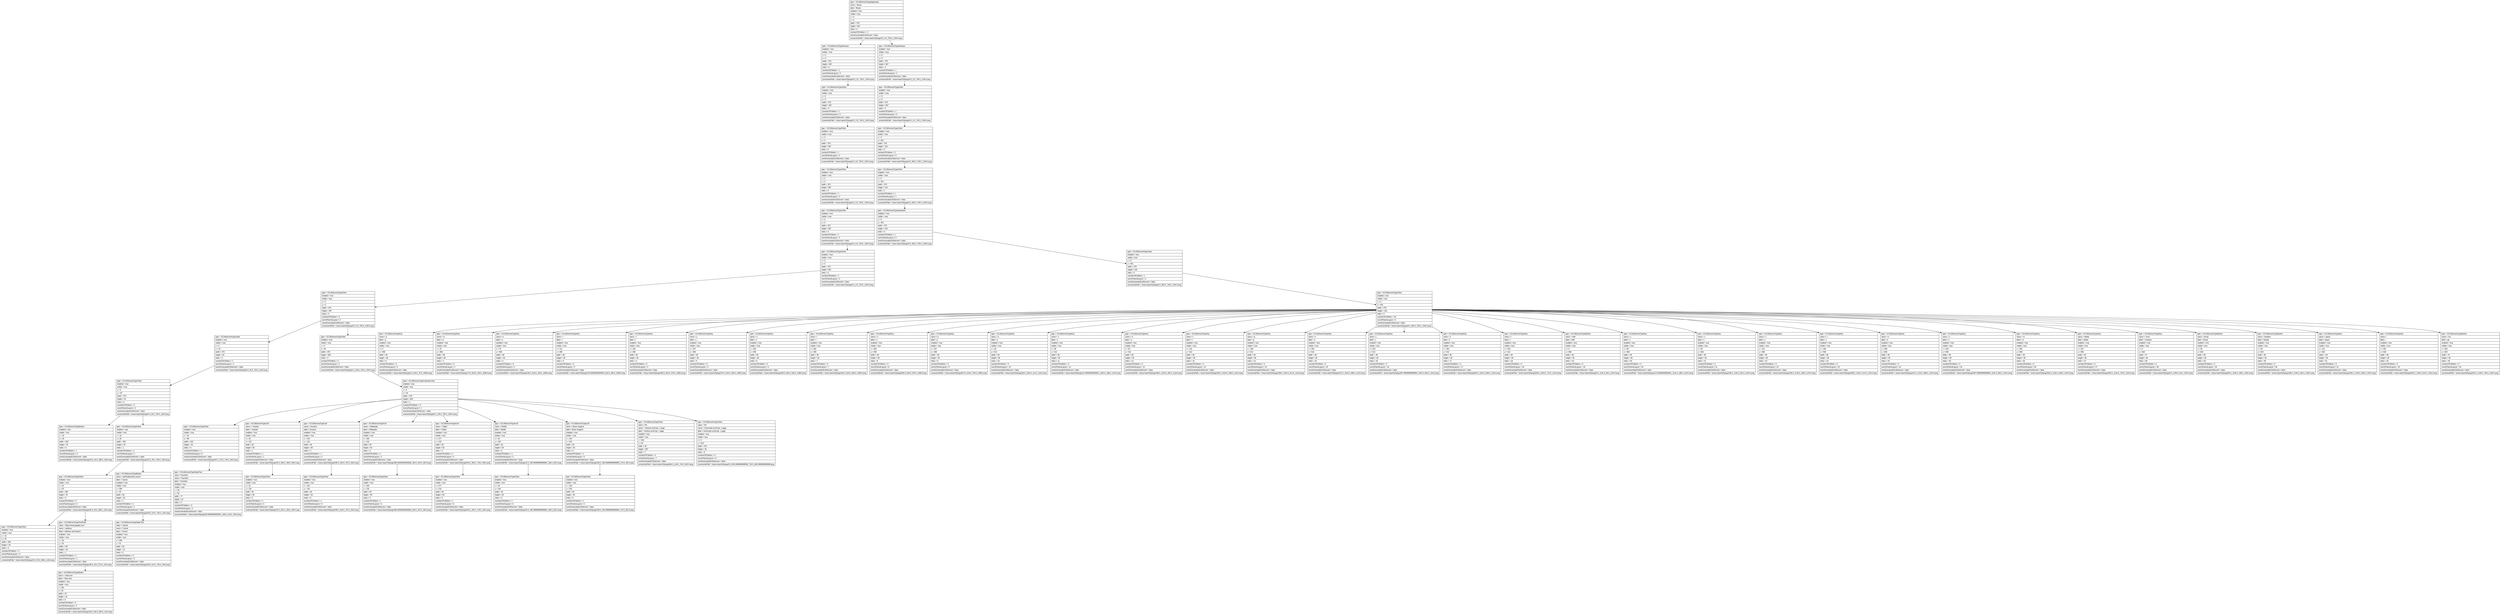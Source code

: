 digraph Layout {

	node [shape=record fontname=Arial];

	0	[label="{type = XCUIElementTypeApplication\l|name = Brave\l|label = Brave\l|enabled = true\l|visible = true\l|x = 0\l|y = 0\l|width = 375\l|height = 667\l|index = 0\l|numberOfChildren = 3\l|eventGeneratedOnElement = false \l|screenshotPath = brave-back/S3/pngs/0.0_0.0_750.0_1334.0.png\l}"]
	1	[label="{type = XCUIElementTypeWindow\l|enabled = true\l|visible = true\l|x = 0\l|y = 0\l|width = 375\l|height = 667\l|index = 0\l|numberOfChildren = 1\l|numInParentLayout = 0\l|eventGeneratedOnElement = false \l|screenshotPath = brave-back/S3/pngs/0.0_0.0_750.0_1334.0.png\l}"]
	2	[label="{type = XCUIElementTypeWindow\l|enabled = true\l|visible = true\l|x = 0\l|y = 0\l|width = 375\l|height = 667\l|index = 2\l|numberOfChildren = 1\l|numInParentLayout = 2\l|eventGeneratedOnElement = false \l|screenshotPath = brave-back/S3/pngs/0.0_0.0_750.0_1334.0.png\l}"]
	3	[label="{type = XCUIElementTypeOther\l|enabled = true\l|visible = true\l|x = 0\l|y = 0\l|width = 375\l|height = 667\l|index = 0\l|numberOfChildren = 1\l|numInParentLayout = 0\l|eventGeneratedOnElement = false \l|screenshotPath = brave-back/S3/pngs/0.0_0.0_750.0_1334.0.png\l}"]
	4	[label="{type = XCUIElementTypeOther\l|enabled = true\l|visible = true\l|x = 0\l|y = 0\l|width = 375\l|height = 667\l|index = 0\l|numberOfChildren = 1\l|numInParentLayout = 0\l|eventGeneratedOnElement = false \l|screenshotPath = brave-back/S3/pngs/0.0_0.0_750.0_1334.0.png\l}"]
	5	[label="{type = XCUIElementTypeOther\l|enabled = true\l|visible = true\l|x = 0\l|y = 0\l|width = 375\l|height = 667\l|index = 0\l|numberOfChildren = 1\l|numInParentLayout = 0\l|eventGeneratedOnElement = false \l|screenshotPath = brave-back/S3/pngs/0.0_0.0_750.0_1334.0.png\l}"]
	6	[label="{type = XCUIElementTypeOther\l|enabled = true\l|visible = true\l|x = 0\l|y = 451\l|width = 375\l|height = 216\l|index = 0\l|numberOfChildren = 2\l|numInParentLayout = 0\l|eventGeneratedOnElement = false \l|screenshotPath = brave-back/S3/pngs/0.0_902.0_750.0_1334.0.png\l}"]
	7	[label="{type = XCUIElementTypeOther\l|enabled = true\l|visible = true\l|x = 0\l|y = 0\l|width = 375\l|height = 667\l|index = 0\l|numberOfChildren = 1\l|numInParentLayout = 0\l|eventGeneratedOnElement = false \l|screenshotPath = brave-back/S3/pngs/0.0_0.0_750.0_1334.0.png\l}"]
	8	[label="{type = XCUIElementTypeOther\l|enabled = true\l|visible = true\l|x = 0\l|y = 451\l|width = 375\l|height = 216\l|index = 1\l|numberOfChildren = 1\l|numInParentLayout = 1\l|eventGeneratedOnElement = false \l|screenshotPath = brave-back/S3/pngs/0.0_902.0_750.0_1334.0.png\l}"]
	9	[label="{type = XCUIElementTypeOther\l|enabled = true\l|visible = true\l|x = 0\l|y = 0\l|width = 375\l|height = 667\l|index = 0\l|numberOfChildren = 1\l|numInParentLayout = 0\l|eventGeneratedOnElement = false \l|screenshotPath = brave-back/S3/pngs/0.0_0.0_750.0_1334.0.png\l}"]
	10	[label="{type = XCUIElementTypeKeyboard\l|enabled = true\l|visible = true\l|x = 0\l|y = 451\l|width = 375\l|height = 216\l|index = 0\l|numberOfChildren = 1\l|numInParentLayout = 0\l|eventGeneratedOnElement = false \l|screenshotPath = brave-back/S3/pngs/0.0_902.0_750.0_1334.0.png\l}"]
	11	[label="{type = XCUIElementTypeOther\l|enabled = true\l|visible = true\l|x = 0\l|y = 0\l|width = 375\l|height = 667\l|index = 0\l|numberOfChildren = 1\l|numInParentLayout = 0\l|eventGeneratedOnElement = false \l|screenshotPath = brave-back/S3/pngs/0.0_0.0_750.0_1334.0.png\l}"]
	12	[label="{type = XCUIElementTypeOther\l|enabled = true\l|visible = true\l|x = 0\l|y = 451\l|width = 375\l|height = 216\l|index = 0\l|numberOfChildren = 1\l|numInParentLayout = 0\l|eventGeneratedOnElement = false \l|screenshotPath = brave-back/S3/pngs/0.0_902.0_750.0_1334.0.png\l}"]
	13	[label="{type = XCUIElementTypeOther\l|enabled = true\l|visible = true\l|x = 0\l|y = 0\l|width = 375\l|height = 667\l|index = 0\l|numberOfChildren = 5\l|numInParentLayout = 0\l|eventGeneratedOnElement = false \l|screenshotPath = brave-back/S3/pngs/0.0_0.0_750.0_1334.0.png\l}"]
	14	[label="{type = XCUIElementTypeOther\l|enabled = true\l|visible = true\l|x = 0\l|y = 451\l|width = 375\l|height = 216\l|index = 0\l|numberOfChildren = 34\l|numInParentLayout = 0\l|eventGeneratedOnElement = false \l|screenshotPath = brave-back/S3/pngs/0.0_902.0_750.0_1334.0.png\l}"]
	15	[label="{type = XCUIElementTypeOther\l|enabled = true\l|visible = true\l|x = 0\l|y = 20\l|width = 375\l|height = 44\l|index = 2\l|numberOfChildren = 1\l|numInParentLayout = 2\l|eventGeneratedOnElement = false \l|screenshotPath = brave-back/S3/pngs/0.0_40.0_750.0_128.0.png\l}"]
	16	[label="{type = XCUIElementTypeOther\l|enabled = true\l|visible = true\l|x = 0\l|y = 64\l|width = 375\l|height = 603\l|index = 3\l|numberOfChildren = 2\l|numInParentLayout = 3\l|eventGeneratedOnElement = false \l|screenshotPath = brave-back/S3/pngs/0.0_128.0_750.0_1334.0.png\l}"]
	17	[label="{type = XCUIElementTypeKey\l|name = q\l|label = q\l|enabled = true\l|visible = true\l|x = 0\l|y = 458\l|width = 38\l|height = 46\l|index = 0\l|numberOfChildren = 0\l|numInParentLayout = 0\l|eventGeneratedOnElement = false \l|screenshotPath = brave-back/S3/pngs/0.0_916.0_76.0_1008.0.png\l}"]
	18	[label="{type = XCUIElementTypeKey\l|name = w\l|label = w\l|enabled = true\l|visible = true\l|x = 37\l|y = 458\l|width = 38\l|height = 46\l|index = 1\l|numberOfChildren = 0\l|numInParentLayout = 1\l|eventGeneratedOnElement = false \l|screenshotPath = brave-back/S3/pngs/74.0_916.0_150.0_1008.0.png\l}"]
	19	[label="{type = XCUIElementTypeKey\l|name = e\l|label = e\l|enabled = true\l|visible = true\l|x = 75\l|y = 458\l|width = 38\l|height = 46\l|index = 2\l|numberOfChildren = 0\l|numInParentLayout = 2\l|eventGeneratedOnElement = false \l|screenshotPath = brave-back/S3/pngs/150.0_916.0_226.0_1008.0.png\l}"]
	20	[label="{type = XCUIElementTypeKey\l|name = r\l|label = r\l|enabled = true\l|visible = true\l|x = 112\l|y = 458\l|width = 38\l|height = 46\l|index = 3\l|numberOfChildren = 0\l|numInParentLayout = 3\l|eventGeneratedOnElement = false \l|screenshotPath = brave-back/S3/pngs/224.00000000000003_916.0_300.0_1008.0.png\l}"]
	21	[label="{type = XCUIElementTypeKey\l|name = t\l|label = t\l|enabled = true\l|visible = true\l|x = 150\l|y = 458\l|width = 38\l|height = 46\l|index = 4\l|numberOfChildren = 0\l|numInParentLayout = 4\l|eventGeneratedOnElement = false \l|screenshotPath = brave-back/S3/pngs/300.0_916.0_376.0_1008.0.png\l}"]
	22	[label="{type = XCUIElementTypeKey\l|name = y\l|label = y\l|enabled = true\l|visible = true\l|x = 187\l|y = 458\l|width = 38\l|height = 46\l|index = 5\l|numberOfChildren = 0\l|numInParentLayout = 5\l|eventGeneratedOnElement = false \l|screenshotPath = brave-back/S3/pngs/374.0_916.0_450.0_1008.0.png\l}"]
	23	[label="{type = XCUIElementTypeKey\l|name = u\l|label = u\l|enabled = true\l|visible = true\l|x = 225\l|y = 458\l|width = 38\l|height = 46\l|index = 6\l|numberOfChildren = 0\l|numInParentLayout = 6\l|eventGeneratedOnElement = false \l|screenshotPath = brave-back/S3/pngs/450.0_916.0_526.0_1008.0.png\l}"]
	24	[label="{type = XCUIElementTypeKey\l|name = i\l|label = i\l|enabled = true\l|visible = true\l|x = 262\l|y = 458\l|width = 38\l|height = 46\l|index = 7\l|numberOfChildren = 0\l|numInParentLayout = 7\l|eventGeneratedOnElement = false \l|screenshotPath = brave-back/S3/pngs/524.0_916.0_600.0_1008.0.png\l}"]
	25	[label="{type = XCUIElementTypeKey\l|name = o\l|label = o\l|enabled = true\l|visible = true\l|x = 300\l|y = 458\l|width = 38\l|height = 46\l|index = 8\l|numberOfChildren = 0\l|numInParentLayout = 8\l|eventGeneratedOnElement = false \l|screenshotPath = brave-back/S3/pngs/600.0_916.0_676.0_1008.0.png\l}"]
	26	[label="{type = XCUIElementTypeKey\l|name = p\l|label = p\l|enabled = true\l|visible = true\l|x = 337\l|y = 458\l|width = 38\l|height = 46\l|index = 9\l|numberOfChildren = 0\l|numInParentLayout = 9\l|eventGeneratedOnElement = false \l|screenshotPath = brave-back/S3/pngs/674.0_916.0_750.0_1008.0.png\l}"]
	27	[label="{type = XCUIElementTypeKey\l|name = a\l|label = a\l|enabled = true\l|visible = true\l|x = 18\l|y = 512\l|width = 38\l|height = 46\l|index = 10\l|numberOfChildren = 0\l|numInParentLayout = 10\l|eventGeneratedOnElement = false \l|screenshotPath = brave-back/S3/pngs/36.0_1024.0_112.0_1116.0.png\l}"]
	28	[label="{type = XCUIElementTypeKey\l|name = s\l|label = s\l|enabled = true\l|visible = true\l|x = 56\l|y = 512\l|width = 38\l|height = 46\l|index = 11\l|numberOfChildren = 0\l|numInParentLayout = 11\l|eventGeneratedOnElement = false \l|screenshotPath = brave-back/S3/pngs/112.00000000000001_1024.0_188.0_1116.0.png\l}"]
	29	[label="{type = XCUIElementTypeKey\l|name = d\l|label = d\l|enabled = true\l|visible = true\l|x = 93\l|y = 512\l|width = 38\l|height = 46\l|index = 12\l|numberOfChildren = 0\l|numInParentLayout = 12\l|eventGeneratedOnElement = false \l|screenshotPath = brave-back/S3/pngs/186.0_1024.0_262.0_1116.0.png\l}"]
	30	[label="{type = XCUIElementTypeKey\l|name = f\l|label = f\l|enabled = true\l|visible = true\l|x = 131\l|y = 512\l|width = 38\l|height = 46\l|index = 13\l|numberOfChildren = 0\l|numInParentLayout = 13\l|eventGeneratedOnElement = false \l|screenshotPath = brave-back/S3/pngs/262.0_1024.0_338.0_1116.0.png\l}"]
	31	[label="{type = XCUIElementTypeKey\l|name = g\l|label = g\l|enabled = true\l|visible = true\l|x = 169\l|y = 512\l|width = 38\l|height = 46\l|index = 14\l|numberOfChildren = 0\l|numInParentLayout = 14\l|eventGeneratedOnElement = false \l|screenshotPath = brave-back/S3/pngs/338.0_1024.0_414.0_1116.0.png\l}"]
	32	[label="{type = XCUIElementTypeKey\l|name = h\l|label = h\l|enabled = true\l|visible = true\l|x = 206\l|y = 512\l|width = 38\l|height = 46\l|index = 15\l|numberOfChildren = 0\l|numInParentLayout = 15\l|eventGeneratedOnElement = false \l|screenshotPath = brave-back/S3/pngs/412.0_1024.0_488.0_1116.0.png\l}"]
	33	[label="{type = XCUIElementTypeKey\l|name = j\l|label = j\l|enabled = true\l|visible = true\l|x = 244\l|y = 512\l|width = 38\l|height = 46\l|index = 16\l|numberOfChildren = 0\l|numInParentLayout = 16\l|eventGeneratedOnElement = false \l|screenshotPath = brave-back/S3/pngs/487.99999999999994_1024.0_564.0_1116.0.png\l}"]
	34	[label="{type = XCUIElementTypeKey\l|name = k\l|label = k\l|enabled = true\l|visible = true\l|x = 281\l|y = 512\l|width = 38\l|height = 46\l|index = 17\l|numberOfChildren = 0\l|numInParentLayout = 17\l|eventGeneratedOnElement = false \l|screenshotPath = brave-back/S3/pngs/562.0_1024.0_638.0_1116.0.png\l}"]
	35	[label="{type = XCUIElementTypeKey\l|name = l\l|label = l\l|enabled = true\l|visible = true\l|x = 319\l|y = 512\l|width = 38\l|height = 46\l|index = 18\l|numberOfChildren = 0\l|numInParentLayout = 18\l|eventGeneratedOnElement = false \l|screenshotPath = brave-back/S3/pngs/638.0_1024.0_714.0_1116.0.png\l}"]
	36	[label="{type = XCUIElementTypeButton\l|name = shift\l|label = shift\l|enabled = true\l|visible = true\l|x = 0\l|y = 566\l|width = 48\l|height = 46\l|index = 19\l|numberOfChildren = 0\l|numInParentLayout = 19\l|eventGeneratedOnElement = false \l|screenshotPath = brave-back/S3/pngs/0.0_1132.0_96.0_1224.0.png\l}"]
	37	[label="{type = XCUIElementTypeKey\l|name = z\l|label = z\l|enabled = true\l|visible = true\l|x = 56\l|y = 566\l|width = 38\l|height = 46\l|index = 20\l|numberOfChildren = 0\l|numInParentLayout = 20\l|eventGeneratedOnElement = false \l|screenshotPath = brave-back/S3/pngs/112.00000000000001_1132.0_188.0_1224.0.png\l}"]
	38	[label="{type = XCUIElementTypeKey\l|name = x\l|label = x\l|enabled = true\l|visible = true\l|x = 93\l|y = 566\l|width = 38\l|height = 46\l|index = 21\l|numberOfChildren = 0\l|numInParentLayout = 21\l|eventGeneratedOnElement = false \l|screenshotPath = brave-back/S3/pngs/186.0_1132.0_262.0_1224.0.png\l}"]
	39	[label="{type = XCUIElementTypeKey\l|name = c\l|label = c\l|enabled = true\l|visible = true\l|x = 131\l|y = 566\l|width = 38\l|height = 46\l|index = 22\l|numberOfChildren = 0\l|numInParentLayout = 22\l|eventGeneratedOnElement = false \l|screenshotPath = brave-back/S3/pngs/262.0_1132.0_338.0_1224.0.png\l}"]
	40	[label="{type = XCUIElementTypeKey\l|name = v\l|label = v\l|enabled = true\l|visible = true\l|x = 169\l|y = 566\l|width = 38\l|height = 46\l|index = 23\l|numberOfChildren = 0\l|numInParentLayout = 23\l|eventGeneratedOnElement = false \l|screenshotPath = brave-back/S3/pngs/338.0_1132.0_414.0_1224.0.png\l}"]
	41	[label="{type = XCUIElementTypeKey\l|name = b\l|label = b\l|enabled = true\l|visible = true\l|x = 206\l|y = 566\l|width = 38\l|height = 46\l|index = 24\l|numberOfChildren = 0\l|numInParentLayout = 24\l|eventGeneratedOnElement = false \l|screenshotPath = brave-back/S3/pngs/412.0_1132.0_488.0_1224.0.png\l}"]
	42	[label="{type = XCUIElementTypeKey\l|name = n\l|label = n\l|enabled = true\l|visible = true\l|x = 244\l|y = 566\l|width = 38\l|height = 46\l|index = 25\l|numberOfChildren = 0\l|numInParentLayout = 25\l|eventGeneratedOnElement = false \l|screenshotPath = brave-back/S3/pngs/487.99999999999994_1132.0_564.0_1224.0.png\l}"]
	43	[label="{type = XCUIElementTypeKey\l|name = m\l|label = m\l|enabled = true\l|visible = true\l|x = 281\l|y = 566\l|width = 38\l|height = 46\l|index = 26\l|numberOfChildren = 0\l|numInParentLayout = 26\l|eventGeneratedOnElement = false \l|screenshotPath = brave-back/S3/pngs/562.0_1132.0_638.0_1224.0.png\l}"]
	44	[label="{type = XCUIElementTypeKey\l|name = delete\l|label = delete\l|enabled = true\l|visible = true\l|x = 327\l|y = 566\l|width = 48\l|height = 46\l|index = 27\l|numberOfChildren = 0\l|numInParentLayout = 27\l|eventGeneratedOnElement = false \l|screenshotPath = brave-back/S3/pngs/654.0_1132.0_750.0_1224.0.png\l}"]
	45	[label="{type = XCUIElementTypeKey\l|name = more\l|label = numbers\l|enabled = true\l|visible = true\l|x = 0\l|y = 620\l|width = 47\l|height = 46\l|index = 28\l|numberOfChildren = 0\l|numInParentLayout = 28\l|eventGeneratedOnElement = false \l|screenshotPath = brave-back/S3/pngs/0.0_1240.0_94.0_1332.0.png\l}"]
	46	[label="{type = XCUIElementTypeButton\l|name = Emoji\l|label = Emoji\l|enabled = true\l|visible = true\l|x = 46\l|y = 620\l|width = 48\l|height = 46\l|index = 29\l|numberOfChildren = 0\l|numInParentLayout = 29\l|eventGeneratedOnElement = false \l|screenshotPath = brave-back/S3/pngs/92.0_1240.0_188.0_1332.0.png\l}"]
	47	[label="{type = XCUIElementTypeButton\l|name = dictation\l|label = Dictate\l|enabled = true\l|visible = true\l|x = 93\l|y = 620\l|width = 38\l|height = 46\l|index = 30\l|numberOfChildren = 0\l|numInParentLayout = 30\l|eventGeneratedOnElement = false \l|screenshotPath = brave-back/S3/pngs/186.0_1240.0_262.0_1332.0.png\l}"]
	48	[label="{type = XCUIElementTypeKey\l|name = space\l|label = space\l|enabled = true\l|visible = true\l|x = 131\l|y = 620\l|width = 137\l|height = 46\l|index = 31\l|numberOfChildren = 0\l|numInParentLayout = 31\l|eventGeneratedOnElement = false \l|screenshotPath = brave-back/S3/pngs/262.0_1240.0_536.0_1332.0.png\l}"]
	49	[label="{type = XCUIElementTypeKey\l|name = .\l|label = .\l|enabled = true\l|visible = true\l|x = 267\l|y = 620\l|width = 38\l|height = 46\l|index = 32\l|numberOfChildren = 0\l|numInParentLayout = 32\l|eventGeneratedOnElement = false \l|screenshotPath = brave-back/S3/pngs/534.0_1240.0_610.0_1332.0.png\l}"]
	50	[label="{type = XCUIElementTypeButton\l|name = Go\l|label = go\l|enabled = true\l|visible = true\l|x = 305\l|y = 620\l|width = 70\l|height = 46\l|index = 33\l|numberOfChildren = 0\l|numInParentLayout = 33\l|eventGeneratedOnElement = false \l|screenshotPath = brave-back/S3/pngs/610.0_1240.0_750.0_1332.0.png\l}"]
	51	[label="{type = XCUIElementTypeOther\l|enabled = true\l|visible = true\l|x = 0\l|y = 20\l|width = 375\l|height = 44\l|index = 0\l|numberOfChildren = 3\l|numInParentLayout = 0\l|eventGeneratedOnElement = false \l|screenshotPath = brave-back/S3/pngs/0.0_40.0_750.0_128.0.png\l}"]
	52	[label="{type = XCUIElementTypeCollectionView\l|enabled = true\l|visible = true\l|x = 0\l|y = 64\l|width = 375\l|height = 603\l|index = 1\l|numberOfChildren = 9\l|numInParentLayout = 1\l|eventGeneratedOnElement = false \l|screenshotPath = brave-back/S3/pngs/0.0_128.0_750.0_1334.0.png\l}"]
	53	[label="{type = XCUIElementTypeButton\l|enabled = true\l|visible = true\l|x = 10\l|y = 20\l|width = 283\l|height = 34\l|index = 0\l|numberOfChildren = 1\l|numInParentLayout = 0\l|eventGeneratedOnElement = false \l|screenshotPath = brave-back/S3/pngs/20.0_40.0_586.0_108.0.png\l}"]
	54	[label="{type = XCUIElementTypeOther\l|enabled = true\l|visible = true\l|x = 10\l|y = 20\l|width = 355\l|height = 44\l|index = 1\l|numberOfChildren = 2\l|numInParentLayout = 1\l|eventGeneratedOnElement = false \l|screenshotPath = brave-back/S3/pngs/20.0_40.0_730.0_128.0.png\l}"]
	55	[label="{type = XCUIElementTypeOther\l|enabled = true\l|visible = true\l|x = 16\l|y = 88\l|width = 343\l|height = 32\l|index = 0\l|numberOfChildren = 1\l|numInParentLayout = 0\l|eventGeneratedOnElement = false \l|screenshotPath = brave-back/S3/pngs/32.0_176.0_718.0_240.0.png\l}"]
	56	[label="{type = XCUIElementTypeCell\l|name = Youtube\l|label = Youtube\l|enabled = true\l|visible = true\l|x = 16\l|y = 132\l|width = 82\l|height = 93\l|index = 1\l|numberOfChildren = 1\l|numInParentLayout = 1\l|eventGeneratedOnElement = false \l|screenshotPath = brave-back/S3/pngs/32.0_264.0_196.0_450.0.png\l}"]
	57	[label="{type = XCUIElementTypeCell\l|name = Amazon\l|label = Amazon\l|enabled = true\l|visible = true\l|x = 103\l|y = 132\l|width = 82\l|height = 93\l|index = 2\l|numberOfChildren = 1\l|numInParentLayout = 2\l|eventGeneratedOnElement = false \l|screenshotPath = brave-back/S3/pngs/206.0_264.0_370.0_450.0.png\l}"]
	58	[label="{type = XCUIElementTypeCell\l|name = Wikipedia\l|label = Wikipedia\l|enabled = true\l|visible = true\l|x = 190\l|y = 132\l|width = 82\l|height = 93\l|index = 3\l|numberOfChildren = 1\l|numInParentLayout = 3\l|eventGeneratedOnElement = false \l|screenshotPath = brave-back/S3/pngs/380.00000000000006_264.0_544.0_450.0.png\l}"]
	59	[label="{type = XCUIElementTypeCell\l|name = Twitter\l|label = Twitter\l|enabled = true\l|visible = true\l|x = 277\l|y = 132\l|width = 82\l|height = 93\l|index = 4\l|numberOfChildren = 1\l|numInParentLayout = 4\l|eventGeneratedOnElement = false \l|screenshotPath = brave-back/S3/pngs/554.0_264.0_718.0_450.0.png\l}"]
	60	[label="{type = XCUIElementTypeCell\l|name = Reddit\l|label = Reddit\l|enabled = true\l|visible = true\l|x = 16\l|y = 233\l|width = 82\l|height = 93\l|index = 5\l|numberOfChildren = 1\l|numInParentLayout = 5\l|eventGeneratedOnElement = false \l|screenshotPath = brave-back/S3/pngs/32.0_465.99999999999994_196.0_652.0.png\l}"]
	61	[label="{type = XCUIElementTypeCell\l|name = Brave Support\l|label = Brave Support\l|enabled = true\l|visible = true\l|x = 103\l|y = 233\l|width = 82\l|height = 93\l|index = 6\l|numberOfChildren = 1\l|numInParentLayout = 6\l|eventGeneratedOnElement = false \l|screenshotPath = brave-back/S3/pngs/206.0_465.99999999999994_370.0_652.0.png\l}"]
	62	[label="{type = XCUIElementTypeOther\l|value = 0%\l|name = Vertical scroll bar, 1 page\l|label = Vertical scroll bar, 1 page\l|enabled = true\l|visible = true\l|x = 342\l|y = 64\l|width = 30\l|height = 387\l|index = 7\l|numberOfChildren = 0\l|numInParentLayout = 7\l|eventGeneratedOnElement = false \l|screenshotPath = brave-back/S3/pngs/684.0_128.0_744.0_902.0.png\l}"]
	63	[label="{type = XCUIElementTypeOther\l|value = 0%\l|name = Horizontal scroll bar, 1 page\l|label = Horizontal scroll bar, 1 page\l|enabled = true\l|visible = true\l|x = 0\l|y = 418\l|width = 375\l|height = 30\l|index = 8\l|numberOfChildren = 0\l|numInParentLayout = 8\l|eventGeneratedOnElement = false \l|screenshotPath = brave-back/S3/pngs/0.0_835.9999999999999_750.0_895.9999999999999.png\l}"]
	64	[label="{type = XCUIElementTypeOther\l|enabled = true\l|visible = true\l|x = 10\l|y = 25\l|width = 283\l|height = 34\l|index = 0\l|numberOfChildren = 2\l|numInParentLayout = 0\l|eventGeneratedOnElement = false \l|screenshotPath = brave-back/S3/pngs/20.0_50.0_586.0_118.0.png\l}"]
	65	[label="{type = XCUIElementTypeButton\l|name = topToolbarView-cancel\l|label = Cancel\l|enabled = true\l|visible = true\l|x = 309\l|y = 25\l|width = 56\l|height = 34\l|index = 1\l|numberOfChildren = 1\l|numInParentLayout = 1\l|eventGeneratedOnElement = false \l|screenshotPath = brave-back/S3/pngs/618.0_50.0_730.0_118.0.png\l}"]
	66	[label="{type = XCUIElementTypeStaticText\l|value = Favorites\l|name = Favorites\l|label = Favorites\l|enabled = true\l|visible = true\l|x = 28\l|y = 93\l|width = 77\l|height = 22\l|index = 0\l|numberOfChildren = 0\l|numInParentLayout = 0\l|eventGeneratedOnElement = false \l|screenshotPath = brave-back/S3/pngs/56.00000000000001_186.0_210.0_230.0.png\l}"]
	67	[label="{type = XCUIElementTypeOther\l|enabled = true\l|visible = true\l|x = 16\l|y = 132\l|width = 82\l|height = 93\l|index = 0\l|numberOfChildren = 1\l|numInParentLayout = 0\l|eventGeneratedOnElement = false \l|screenshotPath = brave-back/S3/pngs/32.0_264.0_196.0_450.0.png\l}"]
	68	[label="{type = XCUIElementTypeOther\l|enabled = true\l|visible = true\l|x = 103\l|y = 132\l|width = 82\l|height = 93\l|index = 0\l|numberOfChildren = 1\l|numInParentLayout = 0\l|eventGeneratedOnElement = false \l|screenshotPath = brave-back/S3/pngs/206.0_264.0_370.0_450.0.png\l}"]
	69	[label="{type = XCUIElementTypeOther\l|enabled = true\l|visible = true\l|x = 190\l|y = 132\l|width = 82\l|height = 93\l|index = 0\l|numberOfChildren = 1\l|numInParentLayout = 0\l|eventGeneratedOnElement = false \l|screenshotPath = brave-back/S3/pngs/380.00000000000006_264.0_544.0_450.0.png\l}"]
	70	[label="{type = XCUIElementTypeOther\l|enabled = true\l|visible = true\l|x = 277\l|y = 132\l|width = 82\l|height = 93\l|index = 0\l|numberOfChildren = 1\l|numInParentLayout = 0\l|eventGeneratedOnElement = false \l|screenshotPath = brave-back/S3/pngs/554.0_264.0_718.0_450.0.png\l}"]
	71	[label="{type = XCUIElementTypeOther\l|enabled = true\l|visible = true\l|x = 16\l|y = 233\l|width = 82\l|height = 93\l|index = 0\l|numberOfChildren = 1\l|numInParentLayout = 0\l|eventGeneratedOnElement = false \l|screenshotPath = brave-back/S3/pngs/32.0_465.99999999999994_196.0_652.0.png\l}"]
	72	[label="{type = XCUIElementTypeOther\l|enabled = true\l|visible = true\l|x = 103\l|y = 233\l|width = 82\l|height = 93\l|index = 0\l|numberOfChildren = 1\l|numInParentLayout = 0\l|eventGeneratedOnElement = false \l|screenshotPath = brave-back/S3/pngs/206.0_465.99999999999994_370.0_652.0.png\l}"]
	73	[label="{type = XCUIElementTypeOther\l|enabled = true\l|visible = true\l|x = 10\l|y = 25\l|width = 283\l|height = 34\l|index = 0\l|numberOfChildren = 4\l|numInParentLayout = 0\l|eventGeneratedOnElement = false \l|screenshotPath = brave-back/S3/pngs/20.0_50.0_586.0_118.0.png\l}"]
	74	[label="{type = XCUIElementTypeTextField\l|value = https://www.google.com/\l|name = address\l|label = Address and Search\l|enabled = true\l|visible = true\l|x = 18\l|y = 25\l|width = 267\l|height = 34\l|index = 1\l|numberOfChildren = 1\l|numInParentLayout = 1\l|eventGeneratedOnElement = false \l|screenshotPath = brave-back/S3/pngs/36.0_50.0_570.0_118.0.png\l}"]
	75	[label="{type = XCUIElementTypeStaticText\l|value = Cancel\l|name = Cancel\l|label = Cancel\l|enabled = true\l|visible = true\l|x = 309\l|y = 31\l|width = 56\l|height = 22\l|index = 0\l|numberOfChildren = 0\l|numInParentLayout = 0\l|eventGeneratedOnElement = false \l|screenshotPath = brave-back/S3/pngs/618.0_62.0_730.0_106.0.png\l}"]
	76	[label="{type = XCUIElementTypeButton\l|name = Clear text\l|label = Clear text\l|enabled = true\l|visible = true\l|x = 261\l|y = 33\l|width = 19\l|height = 18\l|index = 0\l|numberOfChildren = 0\l|numInParentLayout = 0\l|eventGeneratedOnElement = false \l|screenshotPath = brave-back/S3/pngs/522.0_66.0_560.0_102.0.png\l}"]


	0 -> 1
	0 -> 2
	1 -> 3
	2 -> 4
	3 -> 5
	4 -> 6
	5 -> 7
	6 -> 8
	7 -> 9
	8 -> 10
	9 -> 11
	10 -> 12
	11 -> 13
	12 -> 14
	13 -> 15
	13 -> 16
	14 -> 17
	14 -> 18
	14 -> 19
	14 -> 20
	14 -> 21
	14 -> 22
	14 -> 23
	14 -> 24
	14 -> 25
	14 -> 26
	14 -> 27
	14 -> 28
	14 -> 29
	14 -> 30
	14 -> 31
	14 -> 32
	14 -> 33
	14 -> 34
	14 -> 35
	14 -> 36
	14 -> 37
	14 -> 38
	14 -> 39
	14 -> 40
	14 -> 41
	14 -> 42
	14 -> 43
	14 -> 44
	14 -> 45
	14 -> 46
	14 -> 47
	14 -> 48
	14 -> 49
	14 -> 50
	15 -> 51
	16 -> 52
	51 -> 53
	51 -> 54
	52 -> 55
	52 -> 56
	52 -> 57
	52 -> 58
	52 -> 59
	52 -> 60
	52 -> 61
	52 -> 62
	52 -> 63
	54 -> 64
	54 -> 65
	55 -> 66
	56 -> 67
	57 -> 68
	58 -> 69
	59 -> 70
	60 -> 71
	61 -> 72
	64 -> 73
	64 -> 74
	65 -> 75
	74 -> 76


}